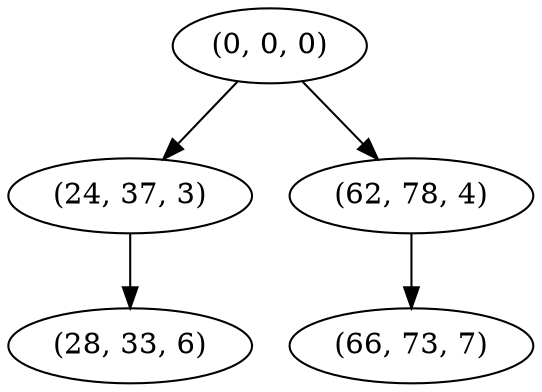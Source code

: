 digraph tree {
    "(0, 0, 0)";
    "(24, 37, 3)";
    "(28, 33, 6)";
    "(62, 78, 4)";
    "(66, 73, 7)";
    "(0, 0, 0)" -> "(24, 37, 3)";
    "(0, 0, 0)" -> "(62, 78, 4)";
    "(24, 37, 3)" -> "(28, 33, 6)";
    "(62, 78, 4)" -> "(66, 73, 7)";
}
